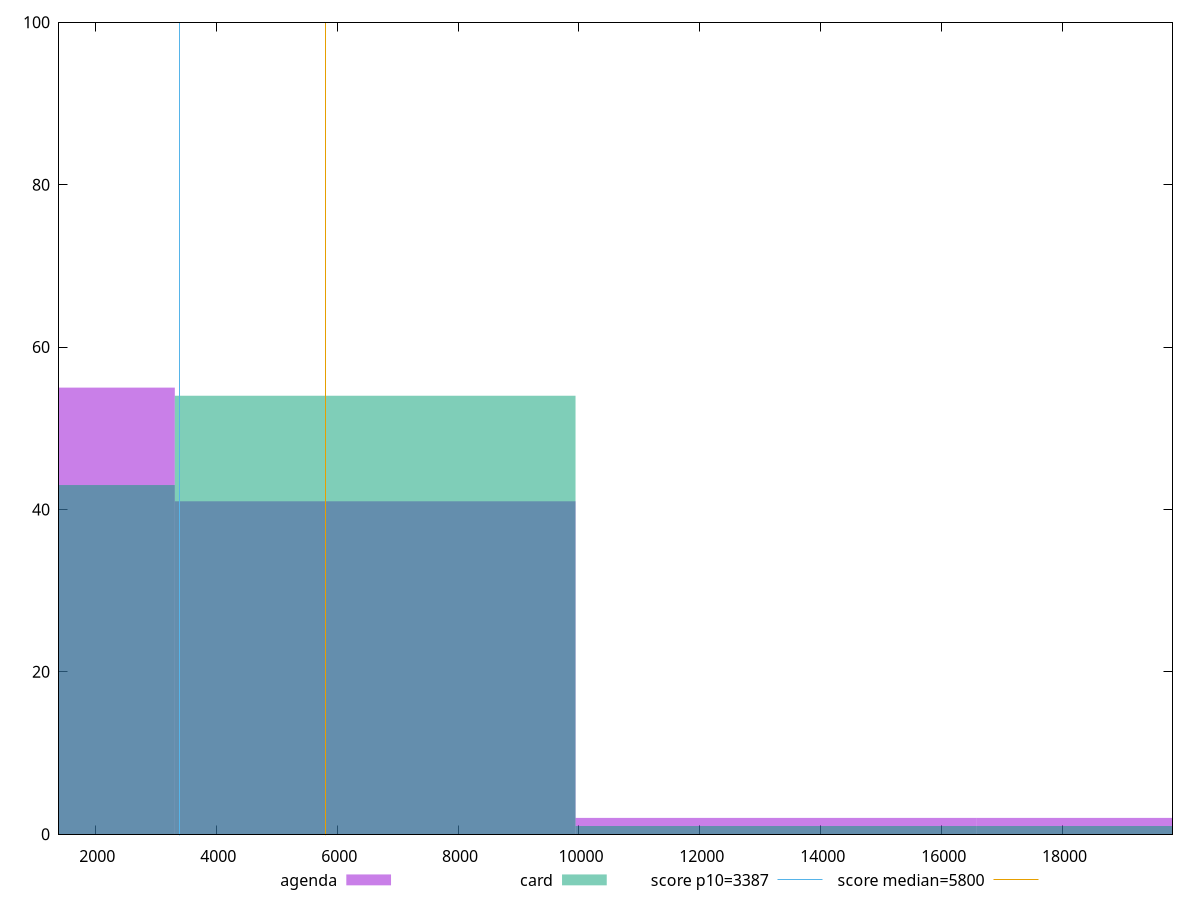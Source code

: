 reset

$agenda <<EOF
13258.001403718237 2
19887.002105577354 2
0 55
6629.000701859119 41
EOF

$card <<EOF
19887.002105577354 1
6629.000701859119 54
0 43
13258.001403718237 1
EOF

set key outside below
set boxwidth 6629.000701859119
set xrange [1398.5955981654665:19819.25633881931]
set yrange [0:100]
set trange [0:100]
set style fill transparent solid 0.5 noborder

set parametric
set terminal svg size 640, 500 enhanced background rgb 'white'
set output "reports/report_00027_2021-02-24T12-40-31.850Z/speed-index/comparison/histogram/1_vs_2.svg"

plot $agenda title "agenda" with boxes, \
     $card title "card" with boxes, \
     3387,t title "score p10=3387", \
     5800,t title "score median=5800"

reset
